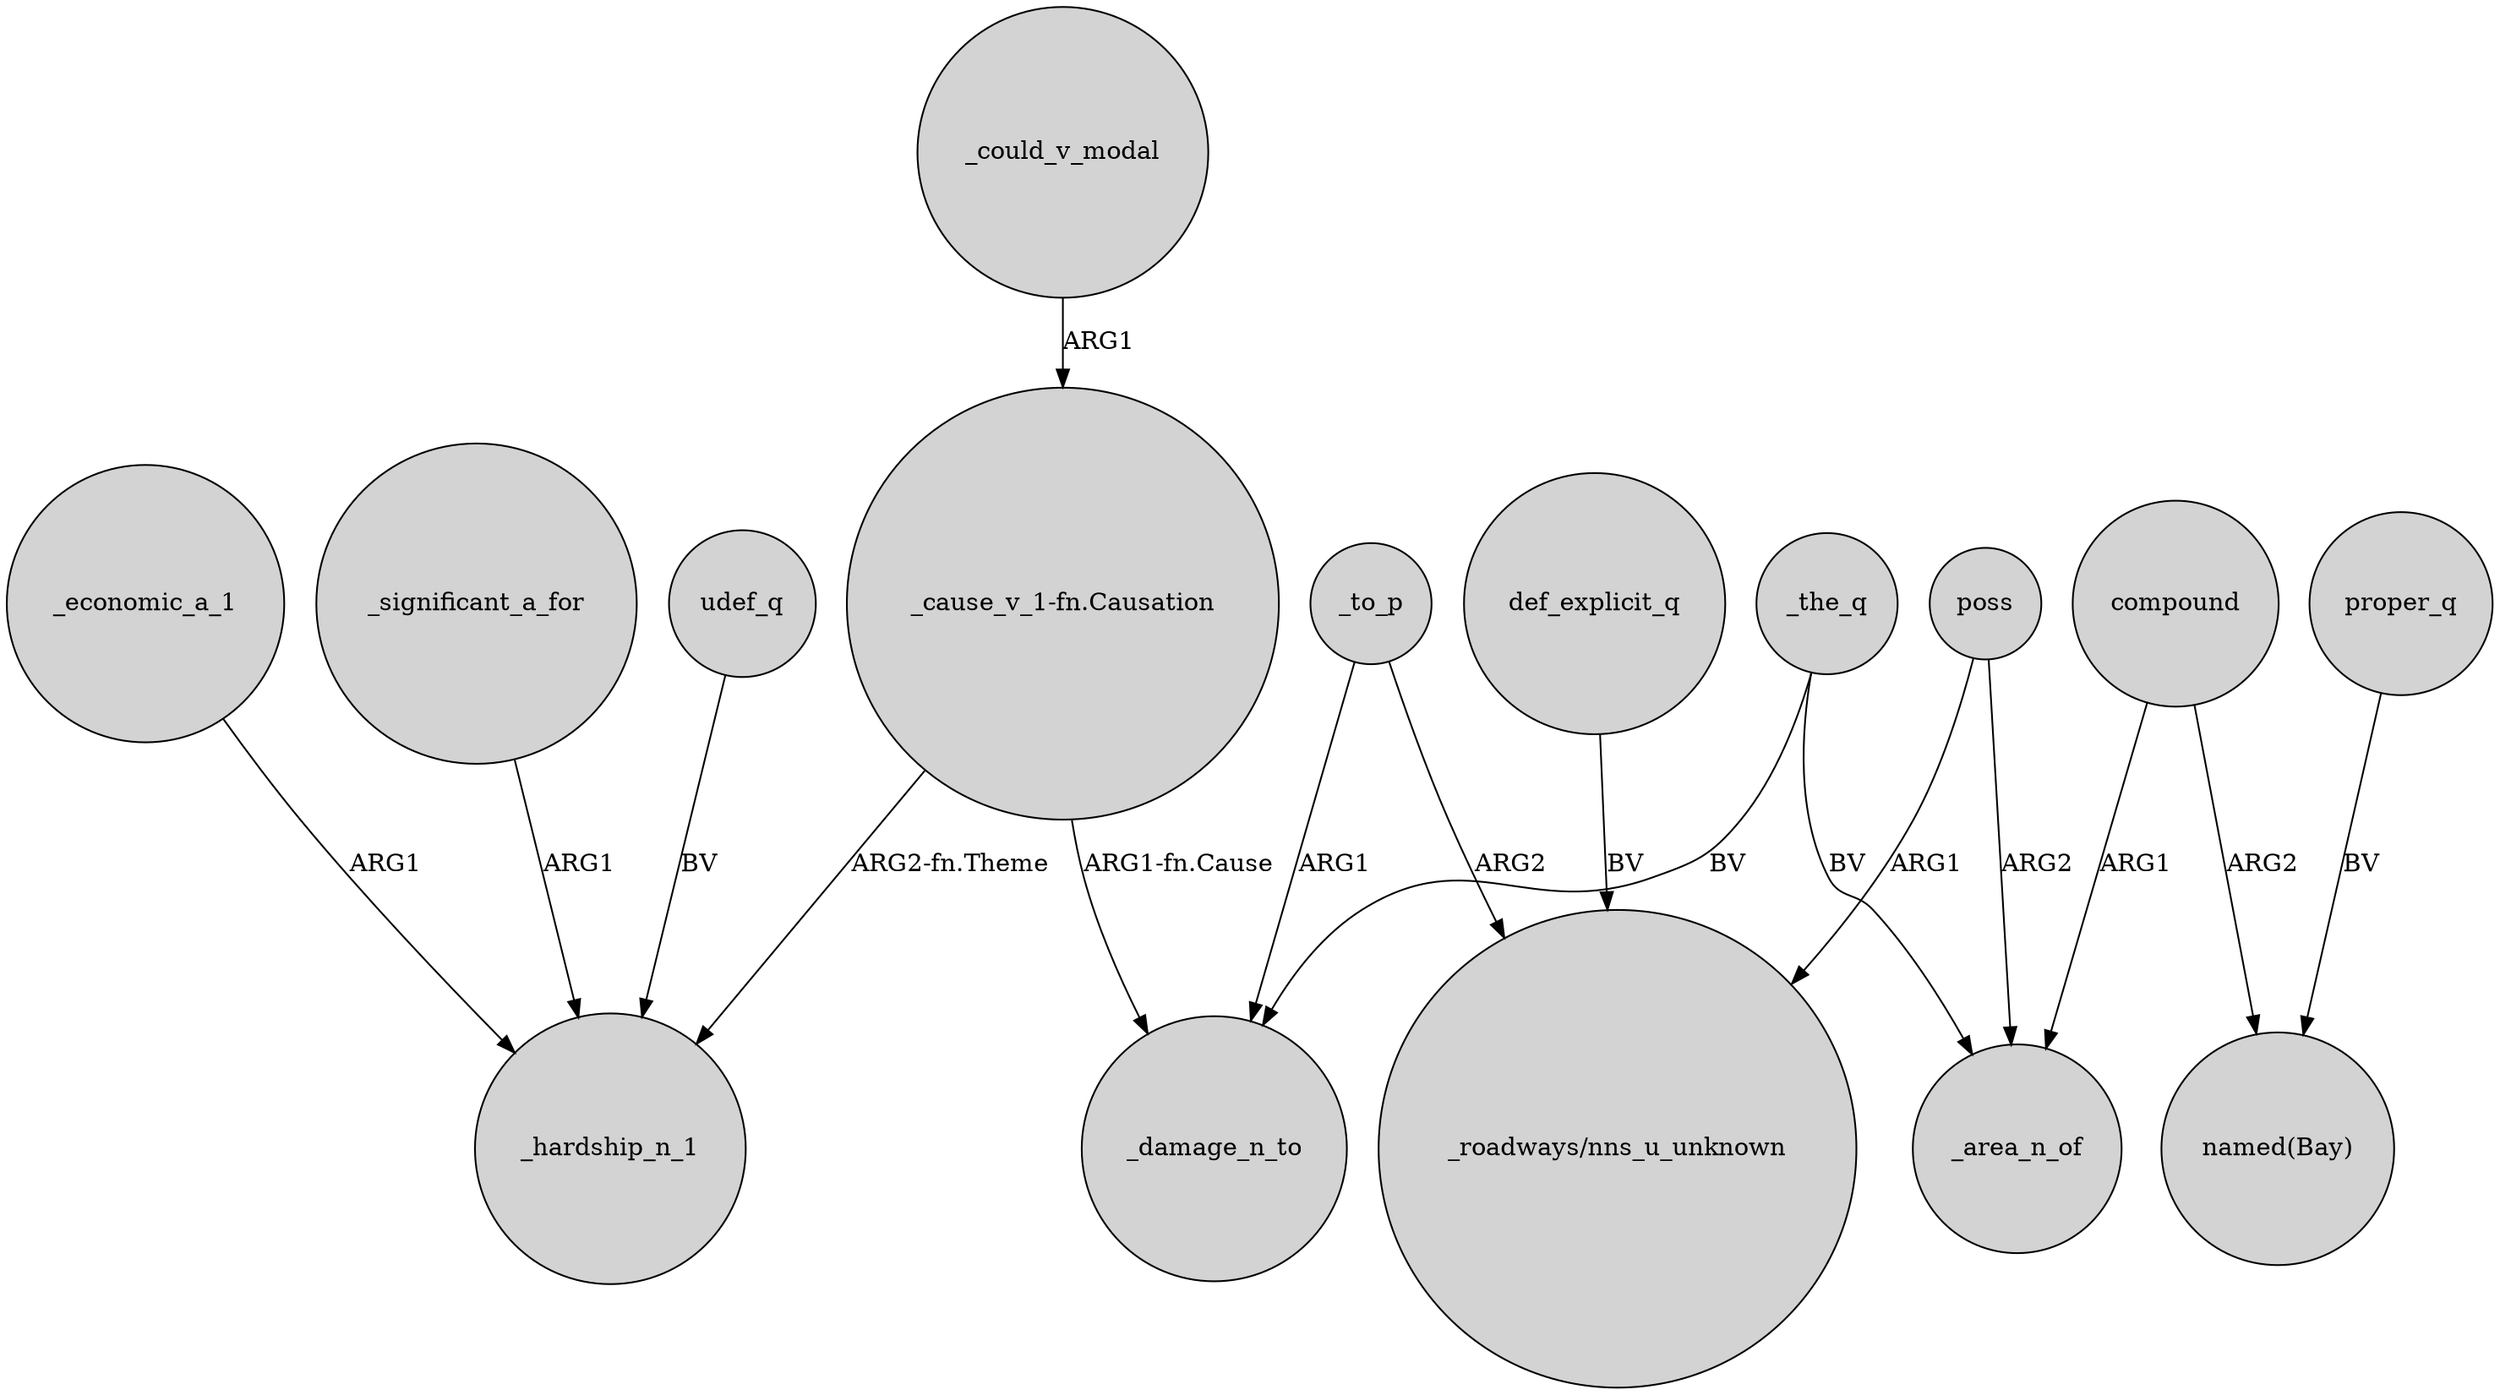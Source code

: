 digraph {
	node [shape=circle style=filled]
	_to_p -> _damage_n_to [label=ARG1]
	poss -> "_roadways/nns_u_unknown" [label=ARG1]
	_to_p -> "_roadways/nns_u_unknown" [label=ARG2]
	_economic_a_1 -> _hardship_n_1 [label=ARG1]
	"_cause_v_1-fn.Causation" -> _damage_n_to [label="ARG1-fn.Cause"]
	poss -> _area_n_of [label=ARG2]
	proper_q -> "named(Bay)" [label=BV]
	"_cause_v_1-fn.Causation" -> _hardship_n_1 [label="ARG2-fn.Theme"]
	_the_q -> _damage_n_to [label=BV]
	compound -> _area_n_of [label=ARG1]
	_significant_a_for -> _hardship_n_1 [label=ARG1]
	_could_v_modal -> "_cause_v_1-fn.Causation" [label=ARG1]
	def_explicit_q -> "_roadways/nns_u_unknown" [label=BV]
	_the_q -> _area_n_of [label=BV]
	udef_q -> _hardship_n_1 [label=BV]
	compound -> "named(Bay)" [label=ARG2]
}
